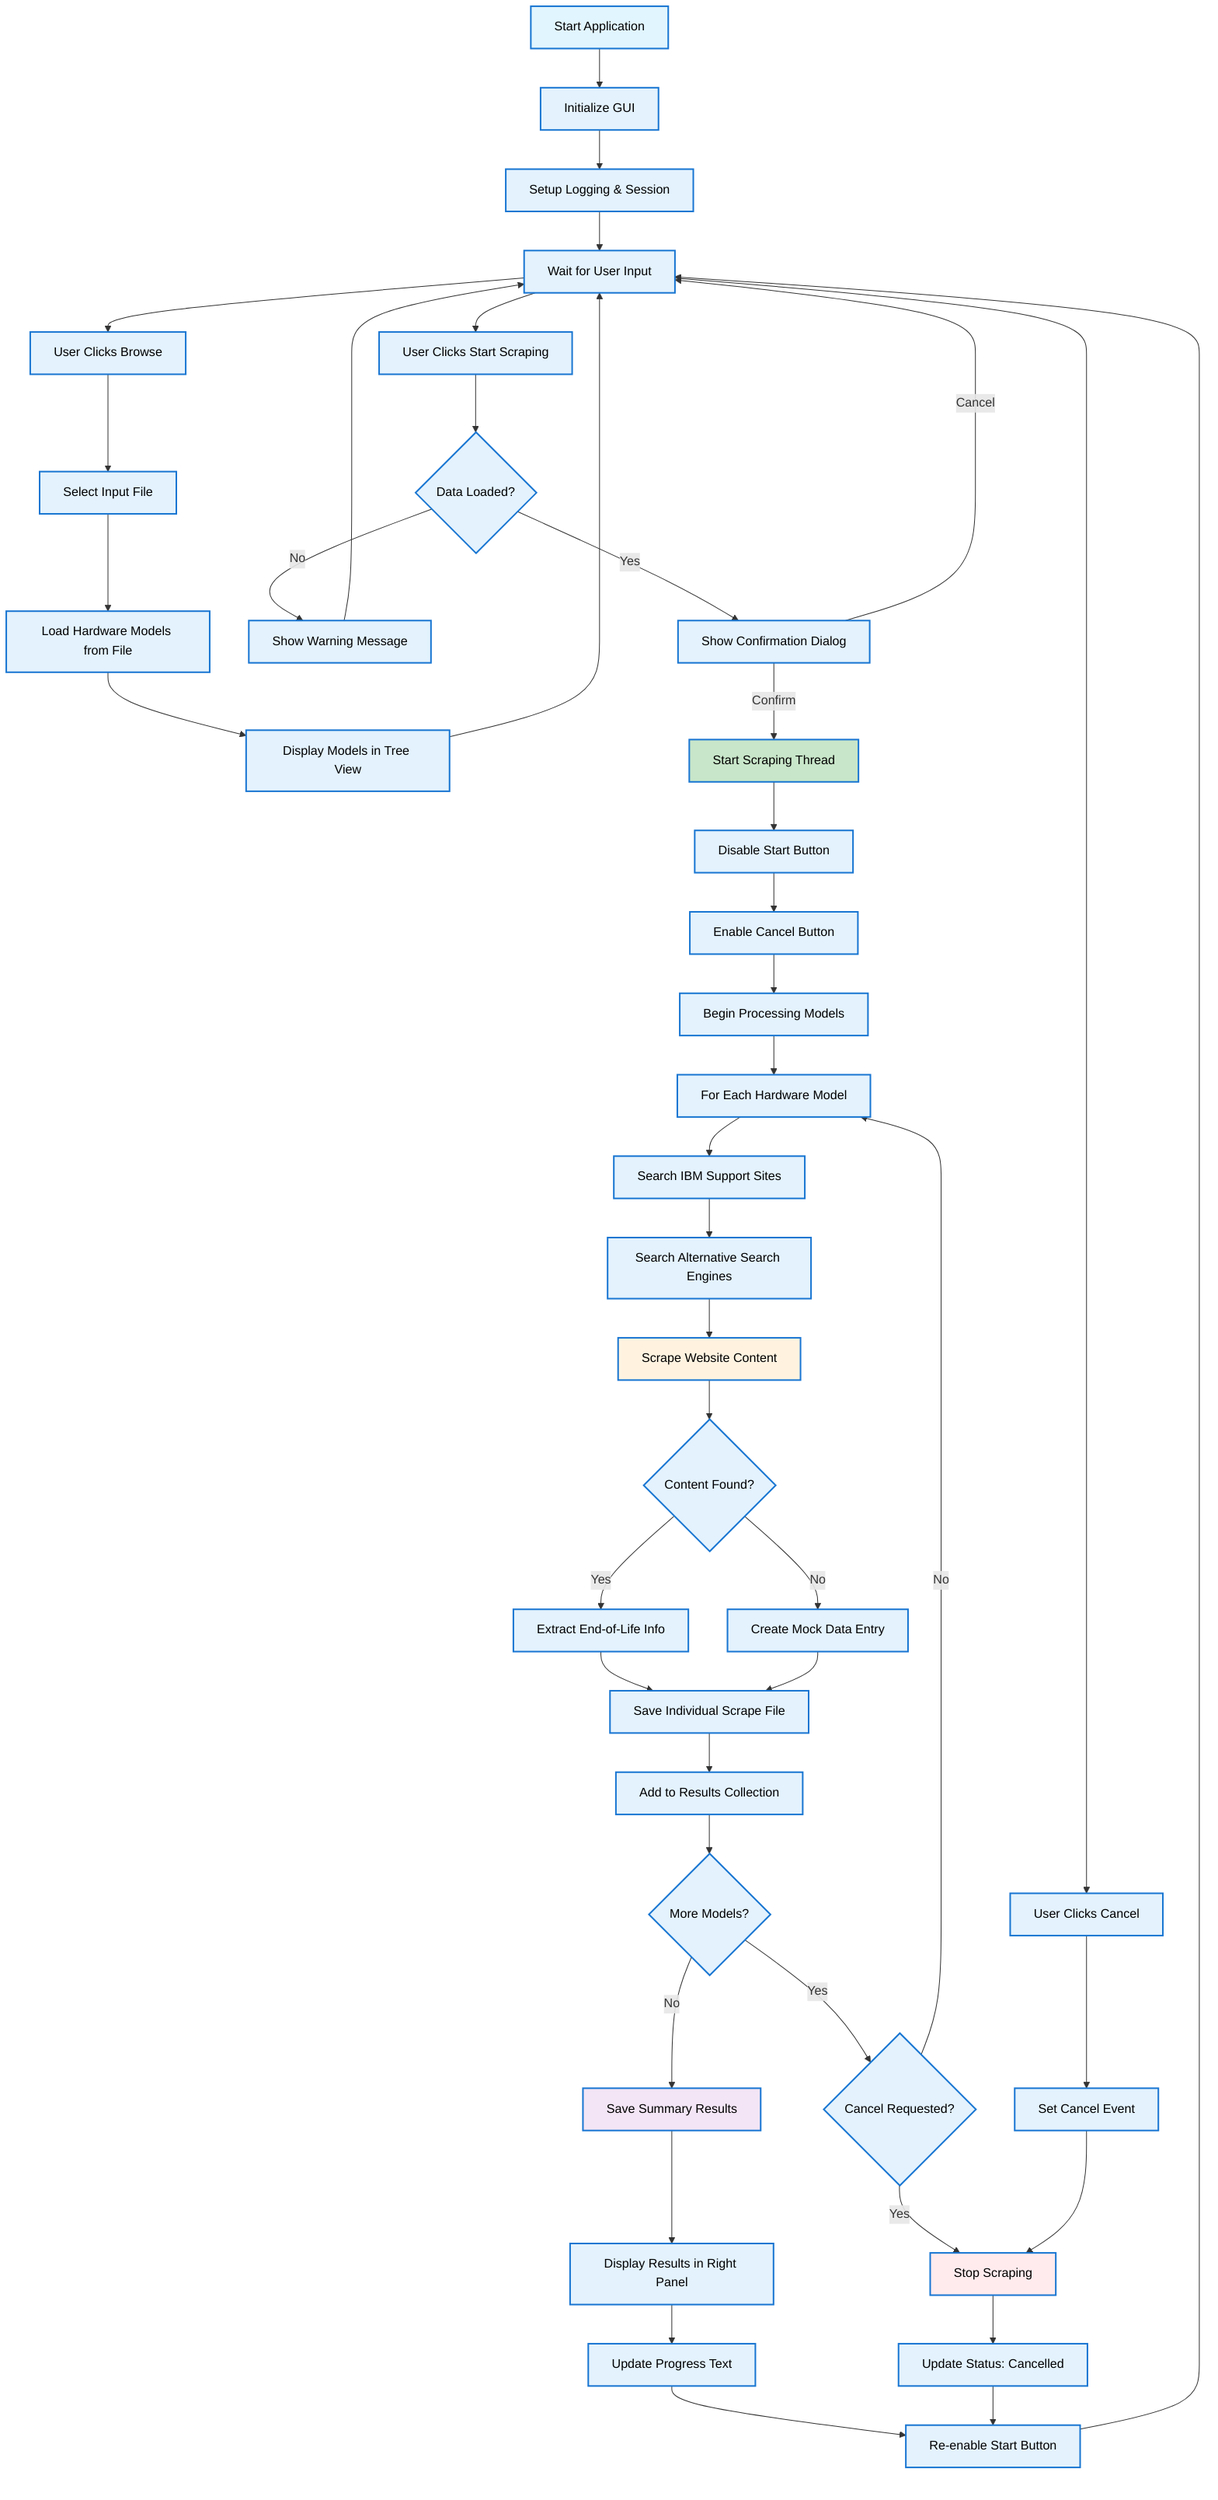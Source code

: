 flowchart TD
    A[Start Application] --> B[Initialize GUI]
    B --> C[Setup Logging & Session]
    C --> D[Wait for User Input]
    
    D --> E[User Clicks Browse]
    E --> F[Select Input File]
    F --> G[Load Hardware Models from File]
    G --> H[Display Models in Tree View]
    H --> D
    
    D --> I[User Clicks Start Scraping]
    I --> J{Data Loaded?}
    J -->|No| K[Show Warning Message]
    K --> D
    J -->|Yes| L[Show Confirmation Dialog]
    L -->|Cancel| D
    L -->|Confirm| M[Start Scraping Thread]
    
    M --> N[Disable Start Button]
    N --> O[Enable Cancel Button]
    O --> P[Begin Processing Models]
    
    P --> Q[For Each Hardware Model]
    Q --> R[Search IBM Support Sites]
    R --> S[Search Alternative Search Engines]
    S --> T[Scrape Website Content]
    
    T --> U{Content Found?}
    U -->|Yes| V[Extract End-of-Life Info]
    U -->|No| W[Create Mock Data Entry]
    
    V --> X[Save Individual Scrape File]
    W --> X
    X --> Y[Add to Results Collection]
    
    Y --> Z{More Models?}
    Z -->|Yes| AA{Cancel Requested?}
    AA -->|No| Q
    AA -->|Yes| BB[Stop Scraping]
    Z -->|No| CC[Save Summary Results]
    
    CC --> DD[Display Results in Right Panel]
    DD --> EE[Update Progress Text]
    EE --> FF[Re-enable Start Button]
    FF --> D
    
    BB --> GG[Update Status: Cancelled]
    GG --> FF
    
    D --> HH[User Clicks Cancel]
    HH --> II[Set Cancel Event]
    II --> BB
    
    style A fill:#e1f5fe
    style M fill:#c8e6c9
    style T fill:#fff3e0
    style CC fill:#f3e5f5
    style BB fill:#ffebee
    
    classDef default fill:#e3f2fd,stroke:#1976d2,stroke-width:2px,color:#000